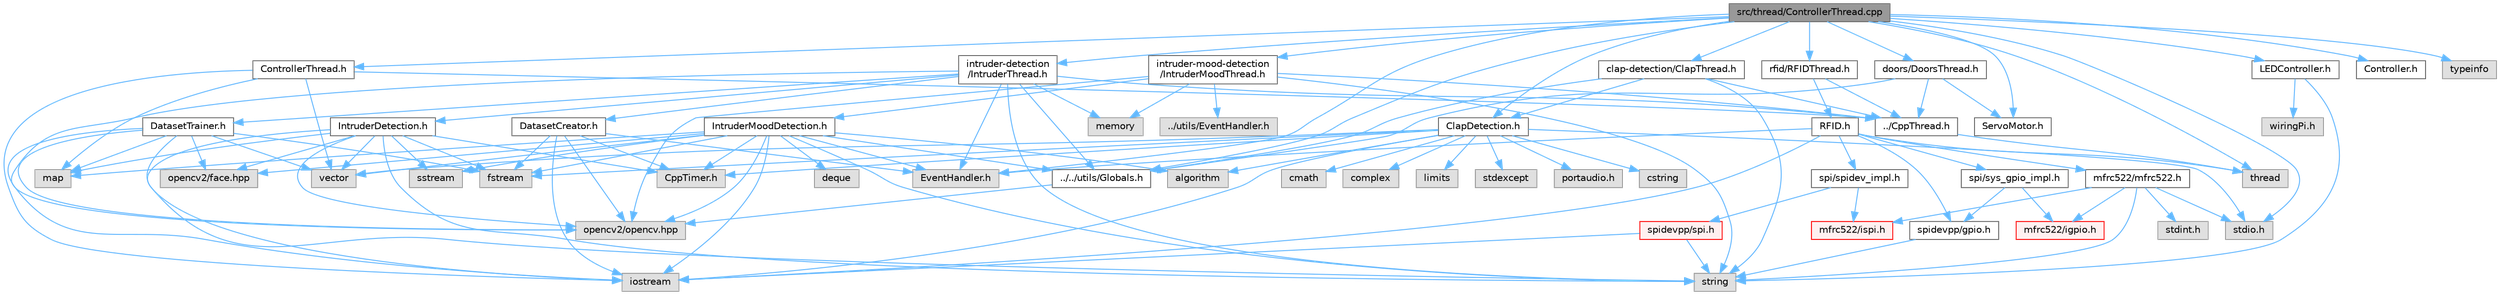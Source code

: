 digraph "src/thread/ControllerThread.cpp"
{
 // LATEX_PDF_SIZE
  bgcolor="transparent";
  edge [fontname=Helvetica,fontsize=10,labelfontname=Helvetica,labelfontsize=10];
  node [fontname=Helvetica,fontsize=10,shape=box,height=0.2,width=0.4];
  Node1 [label="src/thread/ControllerThread.cpp",height=0.2,width=0.4,color="gray40", fillcolor="grey60", style="filled", fontcolor="black",tooltip=" "];
  Node1 -> Node2 [color="steelblue1",style="solid"];
  Node2 [label="intruder-detection\l/IntruderThread.h",height=0.2,width=0.4,color="grey40", fillcolor="white", style="filled",URL="$_intruder_thread_8h.html",tooltip=" "];
  Node2 -> Node3 [color="steelblue1",style="solid"];
  Node3 [label="../CppThread.h",height=0.2,width=0.4,color="grey40", fillcolor="white", style="filled",URL="$_cpp_thread_8h.html",tooltip=" "];
  Node3 -> Node4 [color="steelblue1",style="solid"];
  Node4 [label="thread",height=0.2,width=0.4,color="grey60", fillcolor="#E0E0E0", style="filled",tooltip=" "];
  Node2 -> Node5 [color="steelblue1",style="solid"];
  Node5 [label="../../utils/Globals.h",height=0.2,width=0.4,color="grey40", fillcolor="white", style="filled",URL="$_globals_8h.html",tooltip=" "];
  Node5 -> Node6 [color="steelblue1",style="solid"];
  Node6 [label="opencv2/opencv.hpp",height=0.2,width=0.4,color="grey60", fillcolor="#E0E0E0", style="filled",tooltip=" "];
  Node2 -> Node7 [color="steelblue1",style="solid"];
  Node7 [label="EventHandler.h",height=0.2,width=0.4,color="grey60", fillcolor="#E0E0E0", style="filled",tooltip=" "];
  Node2 -> Node8 [color="steelblue1",style="solid"];
  Node8 [label="IntruderDetection.h",height=0.2,width=0.4,color="grey40", fillcolor="white", style="filled",URL="$_intruder_detection_8h.html",tooltip=" "];
  Node8 -> Node9 [color="steelblue1",style="solid"];
  Node9 [label="CppTimer.h",height=0.2,width=0.4,color="grey60", fillcolor="#E0E0E0", style="filled",tooltip=" "];
  Node8 -> Node6 [color="steelblue1",style="solid"];
  Node8 -> Node10 [color="steelblue1",style="solid"];
  Node10 [label="opencv2/face.hpp",height=0.2,width=0.4,color="grey60", fillcolor="#E0E0E0", style="filled",tooltip=" "];
  Node8 -> Node11 [color="steelblue1",style="solid"];
  Node11 [label="iostream",height=0.2,width=0.4,color="grey60", fillcolor="#E0E0E0", style="filled",tooltip=" "];
  Node8 -> Node12 [color="steelblue1",style="solid"];
  Node12 [label="vector",height=0.2,width=0.4,color="grey60", fillcolor="#E0E0E0", style="filled",tooltip=" "];
  Node8 -> Node13 [color="steelblue1",style="solid"];
  Node13 [label="string",height=0.2,width=0.4,color="grey60", fillcolor="#E0E0E0", style="filled",tooltip=" "];
  Node8 -> Node14 [color="steelblue1",style="solid"];
  Node14 [label="fstream",height=0.2,width=0.4,color="grey60", fillcolor="#E0E0E0", style="filled",tooltip=" "];
  Node8 -> Node15 [color="steelblue1",style="solid"];
  Node15 [label="sstream",height=0.2,width=0.4,color="grey60", fillcolor="#E0E0E0", style="filled",tooltip=" "];
  Node8 -> Node16 [color="steelblue1",style="solid"];
  Node16 [label="map",height=0.2,width=0.4,color="grey60", fillcolor="#E0E0E0", style="filled",tooltip=" "];
  Node2 -> Node17 [color="steelblue1",style="solid"];
  Node17 [label="DatasetCreator.h",height=0.2,width=0.4,color="grey40", fillcolor="white", style="filled",URL="$_dataset_creator_8h.html",tooltip=" "];
  Node17 -> Node9 [color="steelblue1",style="solid"];
  Node17 -> Node7 [color="steelblue1",style="solid"];
  Node17 -> Node6 [color="steelblue1",style="solid"];
  Node17 -> Node14 [color="steelblue1",style="solid"];
  Node17 -> Node11 [color="steelblue1",style="solid"];
  Node2 -> Node18 [color="steelblue1",style="solid"];
  Node18 [label="DatasetTrainer.h",height=0.2,width=0.4,color="grey40", fillcolor="white", style="filled",URL="$_dataset_trainer_8h.html",tooltip=" "];
  Node18 -> Node6 [color="steelblue1",style="solid"];
  Node18 -> Node10 [color="steelblue1",style="solid"];
  Node18 -> Node11 [color="steelblue1",style="solid"];
  Node18 -> Node12 [color="steelblue1",style="solid"];
  Node18 -> Node13 [color="steelblue1",style="solid"];
  Node18 -> Node16 [color="steelblue1",style="solid"];
  Node18 -> Node14 [color="steelblue1",style="solid"];
  Node2 -> Node6 [color="steelblue1",style="solid"];
  Node2 -> Node19 [color="steelblue1",style="solid"];
  Node19 [label="memory",height=0.2,width=0.4,color="grey60", fillcolor="#E0E0E0", style="filled",tooltip=" "];
  Node2 -> Node13 [color="steelblue1",style="solid"];
  Node1 -> Node20 [color="steelblue1",style="solid"];
  Node20 [label="intruder-mood-detection\l/IntruderMoodThread.h",height=0.2,width=0.4,color="grey40", fillcolor="white", style="filled",URL="$_intruder_mood_thread_8h.html",tooltip=" "];
  Node20 -> Node3 [color="steelblue1",style="solid"];
  Node20 -> Node21 [color="steelblue1",style="solid"];
  Node21 [label="IntruderMoodDetection.h",height=0.2,width=0.4,color="grey40", fillcolor="white", style="filled",URL="$_intruder_mood_detection_8h.html",tooltip=" "];
  Node21 -> Node9 [color="steelblue1",style="solid"];
  Node21 -> Node5 [color="steelblue1",style="solid"];
  Node21 -> Node7 [color="steelblue1",style="solid"];
  Node21 -> Node6 [color="steelblue1",style="solid"];
  Node21 -> Node10 [color="steelblue1",style="solid"];
  Node21 -> Node11 [color="steelblue1",style="solid"];
  Node21 -> Node12 [color="steelblue1",style="solid"];
  Node21 -> Node13 [color="steelblue1",style="solid"];
  Node21 -> Node14 [color="steelblue1",style="solid"];
  Node21 -> Node15 [color="steelblue1",style="solid"];
  Node21 -> Node16 [color="steelblue1",style="solid"];
  Node21 -> Node22 [color="steelblue1",style="solid"];
  Node22 [label="deque",height=0.2,width=0.4,color="grey60", fillcolor="#E0E0E0", style="filled",tooltip=" "];
  Node21 -> Node23 [color="steelblue1",style="solid"];
  Node23 [label="algorithm",height=0.2,width=0.4,color="grey60", fillcolor="#E0E0E0", style="filled",tooltip=" "];
  Node20 -> Node6 [color="steelblue1",style="solid"];
  Node20 -> Node19 [color="steelblue1",style="solid"];
  Node20 -> Node13 [color="steelblue1",style="solid"];
  Node20 -> Node24 [color="steelblue1",style="solid"];
  Node24 [label="../utils/EventHandler.h",height=0.2,width=0.4,color="grey60", fillcolor="#E0E0E0", style="filled",tooltip=" "];
  Node1 -> Node25 [color="steelblue1",style="solid"];
  Node25 [label="clap-detection/ClapThread.h",height=0.2,width=0.4,color="grey40", fillcolor="white", style="filled",URL="$_clap_thread_8h.html",tooltip=" "];
  Node25 -> Node3 [color="steelblue1",style="solid"];
  Node25 -> Node5 [color="steelblue1",style="solid"];
  Node25 -> Node26 [color="steelblue1",style="solid"];
  Node26 [label="ClapDetection.h",height=0.2,width=0.4,color="grey40", fillcolor="white", style="filled",URL="$_clap_detection_8h.html",tooltip=" "];
  Node26 -> Node9 [color="steelblue1",style="solid"];
  Node26 -> Node11 [color="steelblue1",style="solid"];
  Node26 -> Node12 [color="steelblue1",style="solid"];
  Node26 -> Node27 [color="steelblue1",style="solid"];
  Node27 [label="cmath",height=0.2,width=0.4,color="grey60", fillcolor="#E0E0E0", style="filled",tooltip=" "];
  Node26 -> Node14 [color="steelblue1",style="solid"];
  Node26 -> Node23 [color="steelblue1",style="solid"];
  Node26 -> Node28 [color="steelblue1",style="solid"];
  Node28 [label="complex",height=0.2,width=0.4,color="grey60", fillcolor="#E0E0E0", style="filled",tooltip=" "];
  Node26 -> Node29 [color="steelblue1",style="solid"];
  Node29 [label="limits",height=0.2,width=0.4,color="grey60", fillcolor="#E0E0E0", style="filled",tooltip=" "];
  Node26 -> Node30 [color="steelblue1",style="solid"];
  Node30 [label="stdexcept",height=0.2,width=0.4,color="grey60", fillcolor="#E0E0E0", style="filled",tooltip=" "];
  Node26 -> Node31 [color="steelblue1",style="solid"];
  Node31 [label="portaudio.h",height=0.2,width=0.4,color="grey60", fillcolor="#E0E0E0", style="filled",tooltip=" "];
  Node26 -> Node32 [color="steelblue1",style="solid"];
  Node32 [label="cstring",height=0.2,width=0.4,color="grey60", fillcolor="#E0E0E0", style="filled",tooltip=" "];
  Node26 -> Node33 [color="steelblue1",style="solid"];
  Node33 [label="stdio.h",height=0.2,width=0.4,color="grey60", fillcolor="#E0E0E0", style="filled",tooltip=" "];
  Node25 -> Node13 [color="steelblue1",style="solid"];
  Node1 -> Node34 [color="steelblue1",style="solid"];
  Node34 [label="rfid/RFIDThread.h",height=0.2,width=0.4,color="grey40", fillcolor="white", style="filled",URL="$_r_f_i_d_thread_8h.html",tooltip=" "];
  Node34 -> Node3 [color="steelblue1",style="solid"];
  Node34 -> Node35 [color="steelblue1",style="solid"];
  Node35 [label="RFID.h",height=0.2,width=0.4,color="grey40", fillcolor="white", style="filled",URL="$_r_f_i_d_8h.html",tooltip=" "];
  Node35 -> Node7 [color="steelblue1",style="solid"];
  Node35 -> Node36 [color="steelblue1",style="solid"];
  Node36 [label="spi/spidev_impl.h",height=0.2,width=0.4,color="grey40", fillcolor="white", style="filled",URL="$spidev__impl_8h.html",tooltip=" "];
  Node36 -> Node37 [color="steelblue1",style="solid"];
  Node37 [label="mfrc522/ispi.h",height=0.2,width=0.4,color="red", fillcolor="#FFF0F0", style="filled",URL="$dependencies_2mfrc522_2ispi_8h.html",tooltip=" "];
  Node36 -> Node39 [color="steelblue1",style="solid"];
  Node39 [label="spidevpp/spi.h",height=0.2,width=0.4,color="red", fillcolor="#FFF0F0", style="filled",URL="$spi_8h.html",tooltip=" "];
  Node39 -> Node13 [color="steelblue1",style="solid"];
  Node39 -> Node11 [color="steelblue1",style="solid"];
  Node35 -> Node43 [color="steelblue1",style="solid"];
  Node43 [label="spi/sys_gpio_impl.h",height=0.2,width=0.4,color="grey40", fillcolor="white", style="filled",URL="$sys__gpio__impl_8h.html",tooltip=" "];
  Node43 -> Node44 [color="steelblue1",style="solid"];
  Node44 [label="mfrc522/igpio.h",height=0.2,width=0.4,color="red", fillcolor="#FFF0F0", style="filled",URL="$dependencies_2mfrc522_2igpio_8h.html",tooltip=" "];
  Node43 -> Node45 [color="steelblue1",style="solid"];
  Node45 [label="spidevpp/gpio.h",height=0.2,width=0.4,color="grey40", fillcolor="white", style="filled",URL="$gpio_8h.html",tooltip=" "];
  Node45 -> Node13 [color="steelblue1",style="solid"];
  Node35 -> Node46 [color="steelblue1",style="solid"];
  Node46 [label="mfrc522/mfrc522.h",height=0.2,width=0.4,color="grey40", fillcolor="white", style="filled",URL="$dependencies_2mfrc522_2mfrc522_8h.html",tooltip=" "];
  Node46 -> Node37 [color="steelblue1",style="solid"];
  Node46 -> Node44 [color="steelblue1",style="solid"];
  Node46 -> Node47 [color="steelblue1",style="solid"];
  Node47 [label="stdint.h",height=0.2,width=0.4,color="grey60", fillcolor="#E0E0E0", style="filled",tooltip=" "];
  Node46 -> Node33 [color="steelblue1",style="solid"];
  Node46 -> Node13 [color="steelblue1",style="solid"];
  Node35 -> Node45 [color="steelblue1",style="solid"];
  Node35 -> Node11 [color="steelblue1",style="solid"];
  Node35 -> Node4 [color="steelblue1",style="solid"];
  Node1 -> Node48 [color="steelblue1",style="solid"];
  Node48 [label="doors/DoorsThread.h",height=0.2,width=0.4,color="grey40", fillcolor="white", style="filled",URL="$_doors_thread_8h.html",tooltip=" "];
  Node48 -> Node3 [color="steelblue1",style="solid"];
  Node48 -> Node49 [color="steelblue1",style="solid"];
  Node49 [label="ServoMotor.h",height=0.2,width=0.4,color="grey40", fillcolor="white", style="filled",URL="$_servo_motor_8h.html",tooltip=" "];
  Node48 -> Node5 [color="steelblue1",style="solid"];
  Node1 -> Node49 [color="steelblue1",style="solid"];
  Node1 -> Node50 [color="steelblue1",style="solid"];
  Node50 [label="LEDController.h",height=0.2,width=0.4,color="grey40", fillcolor="white", style="filled",URL="$_l_e_d_controller_8h.html",tooltip=" "];
  Node50 -> Node51 [color="steelblue1",style="solid"];
  Node51 [label="wiringPi.h",height=0.2,width=0.4,color="grey60", fillcolor="#E0E0E0", style="filled",tooltip=" "];
  Node50 -> Node13 [color="steelblue1",style="solid"];
  Node1 -> Node5 [color="steelblue1",style="solid"];
  Node1 -> Node7 [color="steelblue1",style="solid"];
  Node1 -> Node52 [color="steelblue1",style="solid"];
  Node52 [label="ControllerThread.h",height=0.2,width=0.4,color="grey40", fillcolor="white", style="filled",URL="$_controller_thread_8h.html",tooltip=" "];
  Node52 -> Node3 [color="steelblue1",style="solid"];
  Node52 -> Node12 [color="steelblue1",style="solid"];
  Node52 -> Node11 [color="steelblue1",style="solid"];
  Node52 -> Node16 [color="steelblue1",style="solid"];
  Node1 -> Node26 [color="steelblue1",style="solid"];
  Node1 -> Node53 [color="steelblue1",style="solid"];
  Node53 [label="Controller.h",height=0.2,width=0.4,color="grey40", fillcolor="white", style="filled",URL="$_controller_8h.html",tooltip=" "];
  Node1 -> Node33 [color="steelblue1",style="solid"];
  Node1 -> Node4 [color="steelblue1",style="solid"];
  Node1 -> Node54 [color="steelblue1",style="solid"];
  Node54 [label="typeinfo",height=0.2,width=0.4,color="grey60", fillcolor="#E0E0E0", style="filled",tooltip=" "];
}
